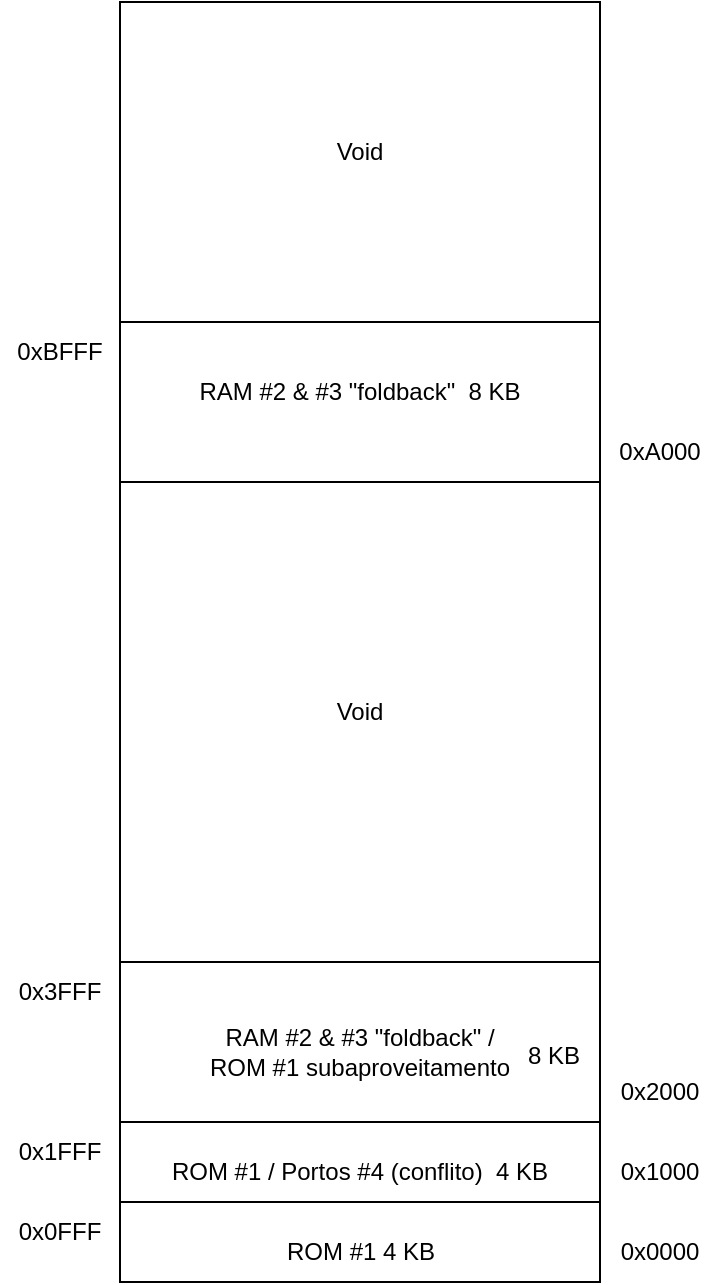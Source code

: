 <mxfile version="21.2.3" type="device">
  <diagram name="Page-1" id="8sq6aDMP1G4T8VOug_IV">
    <mxGraphModel dx="367" dy="747" grid="0" gridSize="10" guides="1" tooltips="1" connect="1" arrows="1" fold="1" page="1" pageScale="1" pageWidth="827" pageHeight="1169" math="0" shadow="0">
      <root>
        <mxCell id="0" />
        <mxCell id="1" parent="0" />
        <mxCell id="77_5eB8HWSLKdw1CsBdD-1" value="" style="rounded=0;whiteSpace=wrap;html=1;" parent="1" vertex="1">
          <mxGeometry x="80" y="40" width="240" height="640" as="geometry" />
        </mxCell>
        <mxCell id="77_5eB8HWSLKdw1CsBdD-2" value="0x0000" style="text;html=1;strokeColor=none;fillColor=none;align=center;verticalAlign=middle;whiteSpace=wrap;rounded=0;" parent="1" vertex="1">
          <mxGeometry x="320" y="650" width="60" height="30" as="geometry" />
        </mxCell>
        <mxCell id="77_5eB8HWSLKdw1CsBdD-3" value="0x1FFF" style="text;html=1;strokeColor=none;fillColor=none;align=center;verticalAlign=middle;whiteSpace=wrap;rounded=0;" parent="1" vertex="1">
          <mxGeometry x="20" y="600" width="60" height="30" as="geometry" />
        </mxCell>
        <mxCell id="77_5eB8HWSLKdw1CsBdD-4" value="" style="endArrow=none;html=1;rounded=0;exitX=1;exitY=0;exitDx=0;exitDy=0;" parent="1" edge="1">
          <mxGeometry width="50" height="50" relative="1" as="geometry">
            <mxPoint x="80" y="600" as="sourcePoint" />
            <mxPoint x="320" y="600" as="targetPoint" />
            <Array as="points">
              <mxPoint x="150" y="600" />
              <mxPoint x="320" y="600" />
            </Array>
          </mxGeometry>
        </mxCell>
        <mxCell id="77_5eB8HWSLKdw1CsBdD-5" value="ROM #1 / Portos #4 (conflito)&amp;nbsp; 4 KB" style="text;html=1;strokeColor=none;fillColor=none;align=center;verticalAlign=middle;whiteSpace=wrap;rounded=0;" parent="1" vertex="1">
          <mxGeometry x="97" y="610" width="206" height="30" as="geometry" />
        </mxCell>
        <mxCell id="77_5eB8HWSLKdw1CsBdD-6" value="ROM #1 4 KB" style="text;html=1;strokeColor=none;fillColor=none;align=center;verticalAlign=middle;whiteSpace=wrap;rounded=0;rotation=0;" parent="1" vertex="1">
          <mxGeometry x="153.5" y="650" width="93" height="30" as="geometry" />
        </mxCell>
        <mxCell id="77_5eB8HWSLKdw1CsBdD-8" value="" style="endArrow=none;html=1;rounded=0;exitX=1;exitY=0;exitDx=0;exitDy=0;" parent="1" edge="1">
          <mxGeometry width="50" height="50" relative="1" as="geometry">
            <mxPoint x="80" y="640" as="sourcePoint" />
            <mxPoint x="320" y="640" as="targetPoint" />
            <Array as="points">
              <mxPoint x="320" y="640" />
            </Array>
          </mxGeometry>
        </mxCell>
        <mxCell id="77_5eB8HWSLKdw1CsBdD-9" value="0x1000" style="text;html=1;strokeColor=none;fillColor=none;align=center;verticalAlign=middle;whiteSpace=wrap;rounded=0;" parent="1" vertex="1">
          <mxGeometry x="320" y="610" width="60" height="30" as="geometry" />
        </mxCell>
        <mxCell id="77_5eB8HWSLKdw1CsBdD-10" value="0x0FFF" style="text;html=1;strokeColor=none;fillColor=none;align=center;verticalAlign=middle;whiteSpace=wrap;rounded=0;" parent="1" vertex="1">
          <mxGeometry x="20" y="640" width="60" height="30" as="geometry" />
        </mxCell>
        <mxCell id="77_5eB8HWSLKdw1CsBdD-11" value="0x2000" style="text;html=1;strokeColor=none;fillColor=none;align=center;verticalAlign=middle;whiteSpace=wrap;rounded=0;" parent="1" vertex="1">
          <mxGeometry x="320" y="570" width="60" height="30" as="geometry" />
        </mxCell>
        <mxCell id="77_5eB8HWSLKdw1CsBdD-12" value="0x3FFF" style="text;html=1;strokeColor=none;fillColor=none;align=center;verticalAlign=middle;whiteSpace=wrap;rounded=0;" parent="1" vertex="1">
          <mxGeometry x="20" y="520" width="60" height="30" as="geometry" />
        </mxCell>
        <mxCell id="77_5eB8HWSLKdw1CsBdD-13" value="" style="endArrow=none;html=1;rounded=0;exitX=1;exitY=0;exitDx=0;exitDy=0;" parent="1" edge="1">
          <mxGeometry width="50" height="50" relative="1" as="geometry">
            <mxPoint x="80" y="520" as="sourcePoint" />
            <mxPoint x="320" y="520" as="targetPoint" />
            <Array as="points">
              <mxPoint x="320" y="520" />
            </Array>
          </mxGeometry>
        </mxCell>
        <mxCell id="77_5eB8HWSLKdw1CsBdD-14" value="RAM #2 &amp;amp; #3 &quot;foldback&quot; / &lt;br&gt;ROM #1 subaproveitamento" style="text;html=1;strokeColor=none;fillColor=none;align=center;verticalAlign=middle;whiteSpace=wrap;rounded=0;" parent="1" vertex="1">
          <mxGeometry x="110" y="550" width="180" height="30" as="geometry" />
        </mxCell>
        <mxCell id="77_5eB8HWSLKdw1CsBdD-15" value="0xA000" style="text;html=1;strokeColor=none;fillColor=none;align=center;verticalAlign=middle;whiteSpace=wrap;rounded=0;" parent="1" vertex="1">
          <mxGeometry x="320" y="250" width="60" height="30" as="geometry" />
        </mxCell>
        <mxCell id="77_5eB8HWSLKdw1CsBdD-16" value="0xBFFF" style="text;html=1;strokeColor=none;fillColor=none;align=center;verticalAlign=middle;whiteSpace=wrap;rounded=0;" parent="1" vertex="1">
          <mxGeometry x="20" y="200" width="60" height="30" as="geometry" />
        </mxCell>
        <mxCell id="77_5eB8HWSLKdw1CsBdD-17" value="" style="endArrow=none;html=1;rounded=0;exitX=1;exitY=0;exitDx=0;exitDy=0;" parent="1" edge="1">
          <mxGeometry width="50" height="50" relative="1" as="geometry">
            <mxPoint x="80" y="280" as="sourcePoint" />
            <mxPoint x="320" y="280" as="targetPoint" />
            <Array as="points">
              <mxPoint x="320" y="280" />
            </Array>
          </mxGeometry>
        </mxCell>
        <mxCell id="77_5eB8HWSLKdw1CsBdD-18" value="" style="endArrow=none;html=1;rounded=0;exitX=1;exitY=0;exitDx=0;exitDy=0;" parent="1" edge="1">
          <mxGeometry width="50" height="50" relative="1" as="geometry">
            <mxPoint x="80" y="200" as="sourcePoint" />
            <mxPoint x="320" y="200" as="targetPoint" />
            <Array as="points">
              <mxPoint x="320" y="200" />
            </Array>
          </mxGeometry>
        </mxCell>
        <mxCell id="77_5eB8HWSLKdw1CsBdD-20" value="RAM #2 &amp;amp; #3 &quot;foldback&quot;&amp;nbsp; 8 KB" style="text;html=1;strokeColor=none;fillColor=none;align=center;verticalAlign=middle;whiteSpace=wrap;rounded=0;" parent="1" vertex="1">
          <mxGeometry x="110" y="220" width="180" height="30" as="geometry" />
        </mxCell>
        <mxCell id="77_5eB8HWSLKdw1CsBdD-22" value="Void" style="text;html=1;strokeColor=none;fillColor=none;align=center;verticalAlign=middle;whiteSpace=wrap;rounded=0;" parent="1" vertex="1">
          <mxGeometry x="170" y="380" width="60" height="30" as="geometry" />
        </mxCell>
        <mxCell id="77_5eB8HWSLKdw1CsBdD-23" value="Void" style="text;html=1;strokeColor=none;fillColor=none;align=center;verticalAlign=middle;whiteSpace=wrap;rounded=0;" parent="1" vertex="1">
          <mxGeometry x="170" y="100" width="60" height="30" as="geometry" />
        </mxCell>
        <mxCell id="xvvxqImgW9_gdDqSXPrd-1" value="8 KB" style="text;html=1;strokeColor=none;fillColor=none;align=center;verticalAlign=middle;whiteSpace=wrap;rounded=0;" vertex="1" parent="1">
          <mxGeometry x="267" y="552" width="60" height="30" as="geometry" />
        </mxCell>
      </root>
    </mxGraphModel>
  </diagram>
</mxfile>
